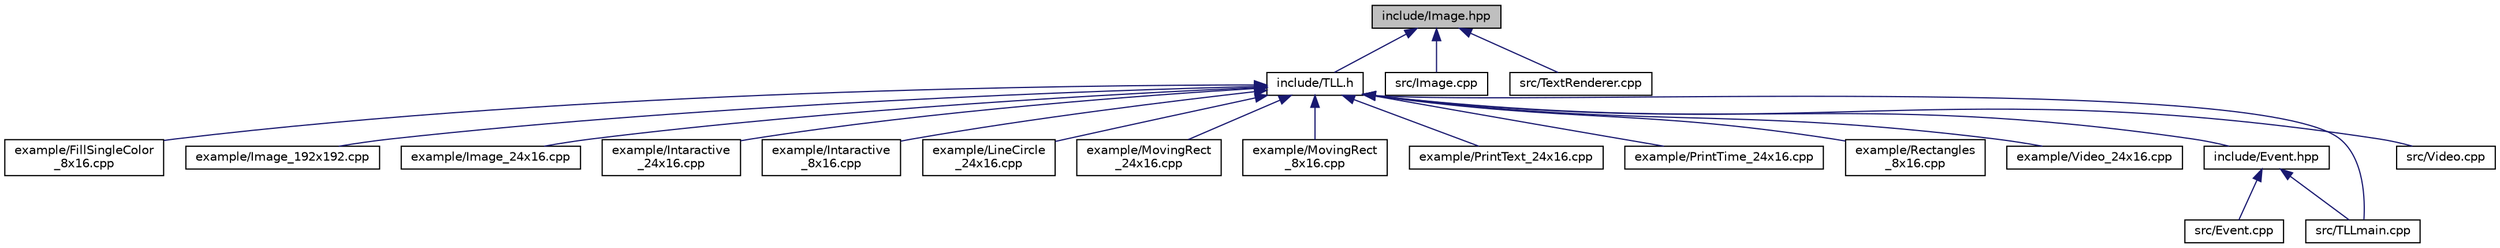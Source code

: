 digraph "include/Image.hpp"
{
 // LATEX_PDF_SIZE
  edge [fontname="Helvetica",fontsize="10",labelfontname="Helvetica",labelfontsize="10"];
  node [fontname="Helvetica",fontsize="10",shape=record];
  Node1 [label="include/Image.hpp",height=0.2,width=0.4,color="black", fillcolor="grey75", style="filled", fontcolor="black",tooltip="Image class."];
  Node1 -> Node2 [dir="back",color="midnightblue",fontsize="10",style="solid",fontname="Helvetica"];
  Node2 [label="include/TLL.h",height=0.2,width=0.4,color="black", fillcolor="white", style="filled",URL="$TLL_8h.html",tooltip="API公開用ヘッダファイル"];
  Node2 -> Node3 [dir="back",color="midnightblue",fontsize="10",style="solid",fontname="Helvetica"];
  Node3 [label="example/FillSingleColor\l_8x16.cpp",height=0.2,width=0.4,color="black", fillcolor="white", style="filled",URL="$FillSingleColor__8x16_8cpp.html",tooltip="Fill panel with single color."];
  Node2 -> Node4 [dir="back",color="midnightblue",fontsize="10",style="solid",fontname="Helvetica"];
  Node4 [label="example/Image_192x192.cpp",height=0.2,width=0.4,color="black", fillcolor="white", style="filled",URL="$Image__192x192_8cpp.html",tooltip="Drawing image from file."];
  Node2 -> Node5 [dir="back",color="midnightblue",fontsize="10",style="solid",fontname="Helvetica"];
  Node5 [label="example/Image_24x16.cpp",height=0.2,width=0.4,color="black", fillcolor="white", style="filled",URL="$Image__24x16_8cpp.html",tooltip="Drawing image from file."];
  Node2 -> Node6 [dir="back",color="midnightblue",fontsize="10",style="solid",fontname="Helvetica"];
  Node6 [label="example/Intaractive\l_24x16.cpp",height=0.2,width=0.4,color="black", fillcolor="white", style="filled",URL="$Intaractive__24x16_8cpp.html",tooltip="Draw rectangle when mouse clocked."];
  Node2 -> Node7 [dir="back",color="midnightblue",fontsize="10",style="solid",fontname="Helvetica"];
  Node7 [label="example/Intaractive\l_8x16.cpp",height=0.2,width=0.4,color="black", fillcolor="white", style="filled",URL="$Intaractive__8x16_8cpp.html",tooltip="Draw rectangle when mouse clicked."];
  Node2 -> Node8 [dir="back",color="midnightblue",fontsize="10",style="solid",fontname="Helvetica"];
  Node8 [label="example/LineCircle\l_24x16.cpp",height=0.2,width=0.4,color="black", fillcolor="white", style="filled",URL="$LineCircle__24x16_8cpp.html",tooltip="Drawing line and circle."];
  Node2 -> Node9 [dir="back",color="midnightblue",fontsize="10",style="solid",fontname="Helvetica"];
  Node9 [label="example/MovingRect\l_24x16.cpp",height=0.2,width=0.4,color="black", fillcolor="white", style="filled",URL="$MovingRect__24x16_8cpp.html",tooltip="Drawing moving rectangle."];
  Node2 -> Node10 [dir="back",color="midnightblue",fontsize="10",style="solid",fontname="Helvetica"];
  Node10 [label="example/MovingRect\l_8x16.cpp",height=0.2,width=0.4,color="black", fillcolor="white", style="filled",URL="$MovingRect__8x16_8cpp.html",tooltip="Drawing moving rectangle."];
  Node2 -> Node11 [dir="back",color="midnightblue",fontsize="10",style="solid",fontname="Helvetica"];
  Node11 [label="example/PrintText_24x16.cpp",height=0.2,width=0.4,color="black", fillcolor="white", style="filled",URL="$PrintText__24x16_8cpp.html",tooltip="Print text example."];
  Node2 -> Node12 [dir="back",color="midnightblue",fontsize="10",style="solid",fontname="Helvetica"];
  Node12 [label="example/PrintTime_24x16.cpp",height=0.2,width=0.4,color="black", fillcolor="white", style="filled",URL="$PrintTime__24x16_8cpp.html",tooltip="Print current time example."];
  Node2 -> Node13 [dir="back",color="midnightblue",fontsize="10",style="solid",fontname="Helvetica"];
  Node13 [label="example/Rectangles\l_8x16.cpp",height=0.2,width=0.4,color="black", fillcolor="white", style="filled",URL="$Rectangles__8x16_8cpp.html",tooltip="Drawing colorful rectangles."];
  Node2 -> Node14 [dir="back",color="midnightblue",fontsize="10",style="solid",fontname="Helvetica"];
  Node14 [label="example/Video_24x16.cpp",height=0.2,width=0.4,color="black", fillcolor="white", style="filled",URL="$Video__24x16_8cpp.html",tooltip="Playing video from file."];
  Node2 -> Node15 [dir="back",color="midnightblue",fontsize="10",style="solid",fontname="Helvetica"];
  Node15 [label="include/Event.hpp",height=0.2,width=0.4,color="black", fillcolor="white", style="filled",URL="$Event_8hpp.html",tooltip="Event handling."];
  Node15 -> Node16 [dir="back",color="midnightblue",fontsize="10",style="solid",fontname="Helvetica"];
  Node16 [label="src/Event.cpp",height=0.2,width=0.4,color="black", fillcolor="white", style="filled",URL="$Event_8cpp.html",tooltip="Event handling."];
  Node15 -> Node17 [dir="back",color="midnightblue",fontsize="10",style="solid",fontname="Helvetica"];
  Node17 [label="src/TLLmain.cpp",height=0.2,width=0.4,color="black", fillcolor="white", style="filled",URL="$TLLmain_8cpp.html",tooltip="公開APIの実装"];
  Node2 -> Node17 [dir="back",color="midnightblue",fontsize="10",style="solid",fontname="Helvetica"];
  Node2 -> Node18 [dir="back",color="midnightblue",fontsize="10",style="solid",fontname="Helvetica"];
  Node18 [label="src/Video.cpp",height=0.2,width=0.4,color="black", fillcolor="white", style="filled",URL="$Video_8cpp.html",tooltip="Video class."];
  Node1 -> Node19 [dir="back",color="midnightblue",fontsize="10",style="solid",fontname="Helvetica"];
  Node19 [label="src/Image.cpp",height=0.2,width=0.4,color="black", fillcolor="white", style="filled",URL="$Image_8cpp.html",tooltip="Image class."];
  Node1 -> Node20 [dir="back",color="midnightblue",fontsize="10",style="solid",fontname="Helvetica"];
  Node20 [label="src/TextRenderer.cpp",height=0.2,width=0.4,color="black", fillcolor="white", style="filled",URL="$TextRenderer_8cpp.html",tooltip="TextRenderer class."];
}
